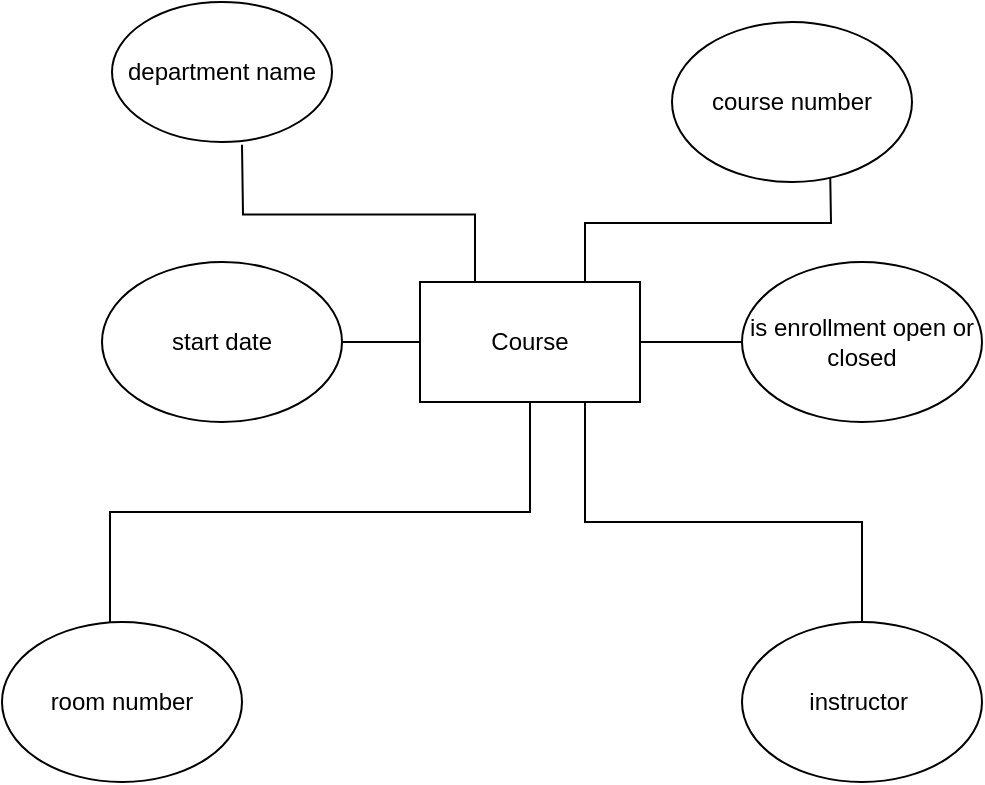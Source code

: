 <mxfile>
    <diagram id="HRsXmS2NvqDZU4T_6dQ0" name="Page-1">
        <mxGraphModel dx="760" dy="376" grid="1" gridSize="10" guides="1" tooltips="1" connect="1" arrows="1" fold="1" page="1" pageScale="1" pageWidth="850" pageHeight="1100" math="0" shadow="0">
            <root>
                <mxCell id="0"/>
                <mxCell id="1" parent="0"/>
                <mxCell id="15" value="" style="edgeStyle=orthogonalEdgeStyle;rounded=0;orthogonalLoop=1;jettySize=auto;html=1;endArrow=none;endFill=0;" edge="1" parent="1" source="2">
                    <mxGeometry relative="1" as="geometry">
                        <mxPoint x="419" y="170" as="targetPoint"/>
                    </mxGeometry>
                </mxCell>
                <mxCell id="18" style="edgeStyle=orthogonalEdgeStyle;rounded=0;orthogonalLoop=1;jettySize=auto;html=1;exitX=0;exitY=0.5;exitDx=0;exitDy=0;entryX=1;entryY=0.5;entryDx=0;entryDy=0;endArrow=none;endFill=0;" edge="1" parent="1" source="2">
                    <mxGeometry relative="1" as="geometry">
                        <mxPoint x="189" y="170" as="targetPoint"/>
                    </mxGeometry>
                </mxCell>
                <mxCell id="19" style="edgeStyle=orthogonalEdgeStyle;rounded=0;orthogonalLoop=1;jettySize=auto;html=1;exitX=0.5;exitY=1;exitDx=0;exitDy=0;entryX=0.45;entryY=0.075;entryDx=0;entryDy=0;entryPerimeter=0;endArrow=none;endFill=0;" edge="1" parent="1" source="2" target="5">
                    <mxGeometry relative="1" as="geometry">
                        <mxPoint x="179.04" y="288.64" as="targetPoint"/>
                    </mxGeometry>
                </mxCell>
                <mxCell id="20" style="edgeStyle=orthogonalEdgeStyle;rounded=0;orthogonalLoop=1;jettySize=auto;html=1;exitX=0.75;exitY=1;exitDx=0;exitDy=0;entryX=0.5;entryY=1;entryDx=0;entryDy=0;endArrow=none;endFill=0;" edge="1" parent="1" source="2" target="6">
                    <mxGeometry relative="1" as="geometry">
                        <mxPoint x="418.32" y="282.64" as="targetPoint"/>
                        <Array as="points">
                            <mxPoint x="322" y="260"/>
                            <mxPoint x="460" y="260"/>
                        </Array>
                    </mxGeometry>
                </mxCell>
                <mxCell id="21" style="edgeStyle=orthogonalEdgeStyle;rounded=0;orthogonalLoop=1;jettySize=auto;html=1;exitX=0.25;exitY=0;exitDx=0;exitDy=0;entryX=0.425;entryY=1.017;entryDx=0;entryDy=0;endArrow=none;endFill=0;entryPerimeter=0;jumpStyle=none;" edge="1" parent="1" source="2">
                    <mxGeometry relative="1" as="geometry">
                        <mxPoint x="150" y="71.36" as="targetPoint"/>
                    </mxGeometry>
                </mxCell>
                <mxCell id="22" style="edgeStyle=orthogonalEdgeStyle;rounded=0;orthogonalLoop=1;jettySize=auto;html=1;exitX=0.75;exitY=0;exitDx=0;exitDy=0;startArrow=none;startFill=0;endArrow=none;endFill=0;" edge="1" parent="1" source="2">
                    <mxGeometry relative="1" as="geometry">
                        <mxPoint x="444" y="80" as="targetPoint"/>
                    </mxGeometry>
                </mxCell>
                <mxCell id="2" value="Course" style="rounded=0;whiteSpace=wrap;html=1;" parent="1" vertex="1">
                    <mxGeometry x="239" y="140" width="110" height="60" as="geometry"/>
                </mxCell>
                <mxCell id="3" value="department name" style="ellipse;whiteSpace=wrap;html=1;" parent="1" vertex="1">
                    <mxGeometry x="85" width="110" height="70" as="geometry"/>
                </mxCell>
                <mxCell id="4" value="course number" style="ellipse;whiteSpace=wrap;html=1;" parent="1" vertex="1">
                    <mxGeometry x="365" y="10" width="120" height="80" as="geometry"/>
                </mxCell>
                <mxCell id="5" value="room number" style="ellipse;whiteSpace=wrap;html=1;" parent="1" vertex="1">
                    <mxGeometry x="30" y="310" width="120" height="80" as="geometry"/>
                </mxCell>
                <mxCell id="6" value="instructor&amp;nbsp;" style="ellipse;whiteSpace=wrap;html=1;direction=west;" parent="1" vertex="1">
                    <mxGeometry x="400" y="310" width="120" height="80" as="geometry"/>
                </mxCell>
                <mxCell id="7" value="is enrollment open or closed" style="ellipse;whiteSpace=wrap;html=1;" parent="1" vertex="1">
                    <mxGeometry x="400" y="130" width="120" height="80" as="geometry"/>
                </mxCell>
                <mxCell id="8" value="start date" style="ellipse;whiteSpace=wrap;html=1;" parent="1" vertex="1">
                    <mxGeometry x="80" y="130" width="120" height="80" as="geometry"/>
                </mxCell>
            </root>
        </mxGraphModel>
    </diagram>
</mxfile>